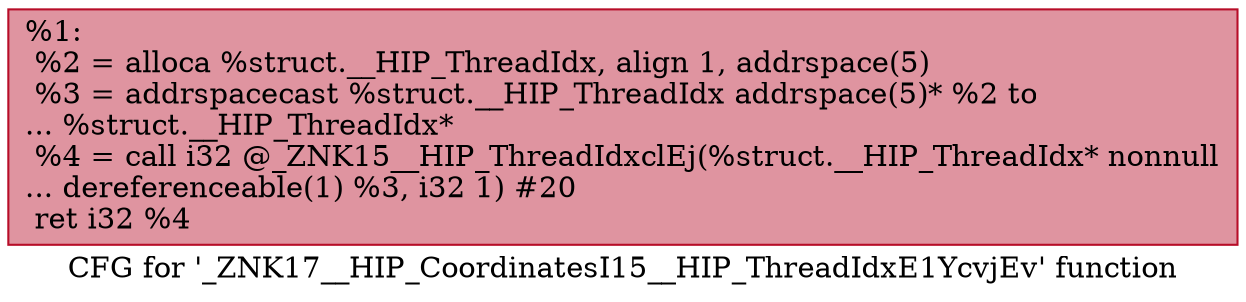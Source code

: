 digraph "CFG for '_ZNK17__HIP_CoordinatesI15__HIP_ThreadIdxE1YcvjEv' function" {
	label="CFG for '_ZNK17__HIP_CoordinatesI15__HIP_ThreadIdxE1YcvjEv' function";

	Node0x5563af2f61c0 [shape=record,color="#b70d28ff", style=filled, fillcolor="#b70d2870",label="{%1:\l  %2 = alloca %struct.__HIP_ThreadIdx, align 1, addrspace(5)\l  %3 = addrspacecast %struct.__HIP_ThreadIdx addrspace(5)* %2 to\l... %struct.__HIP_ThreadIdx*\l  %4 = call i32 @_ZNK15__HIP_ThreadIdxclEj(%struct.__HIP_ThreadIdx* nonnull\l... dereferenceable(1) %3, i32 1) #20\l  ret i32 %4\l}"];
}
